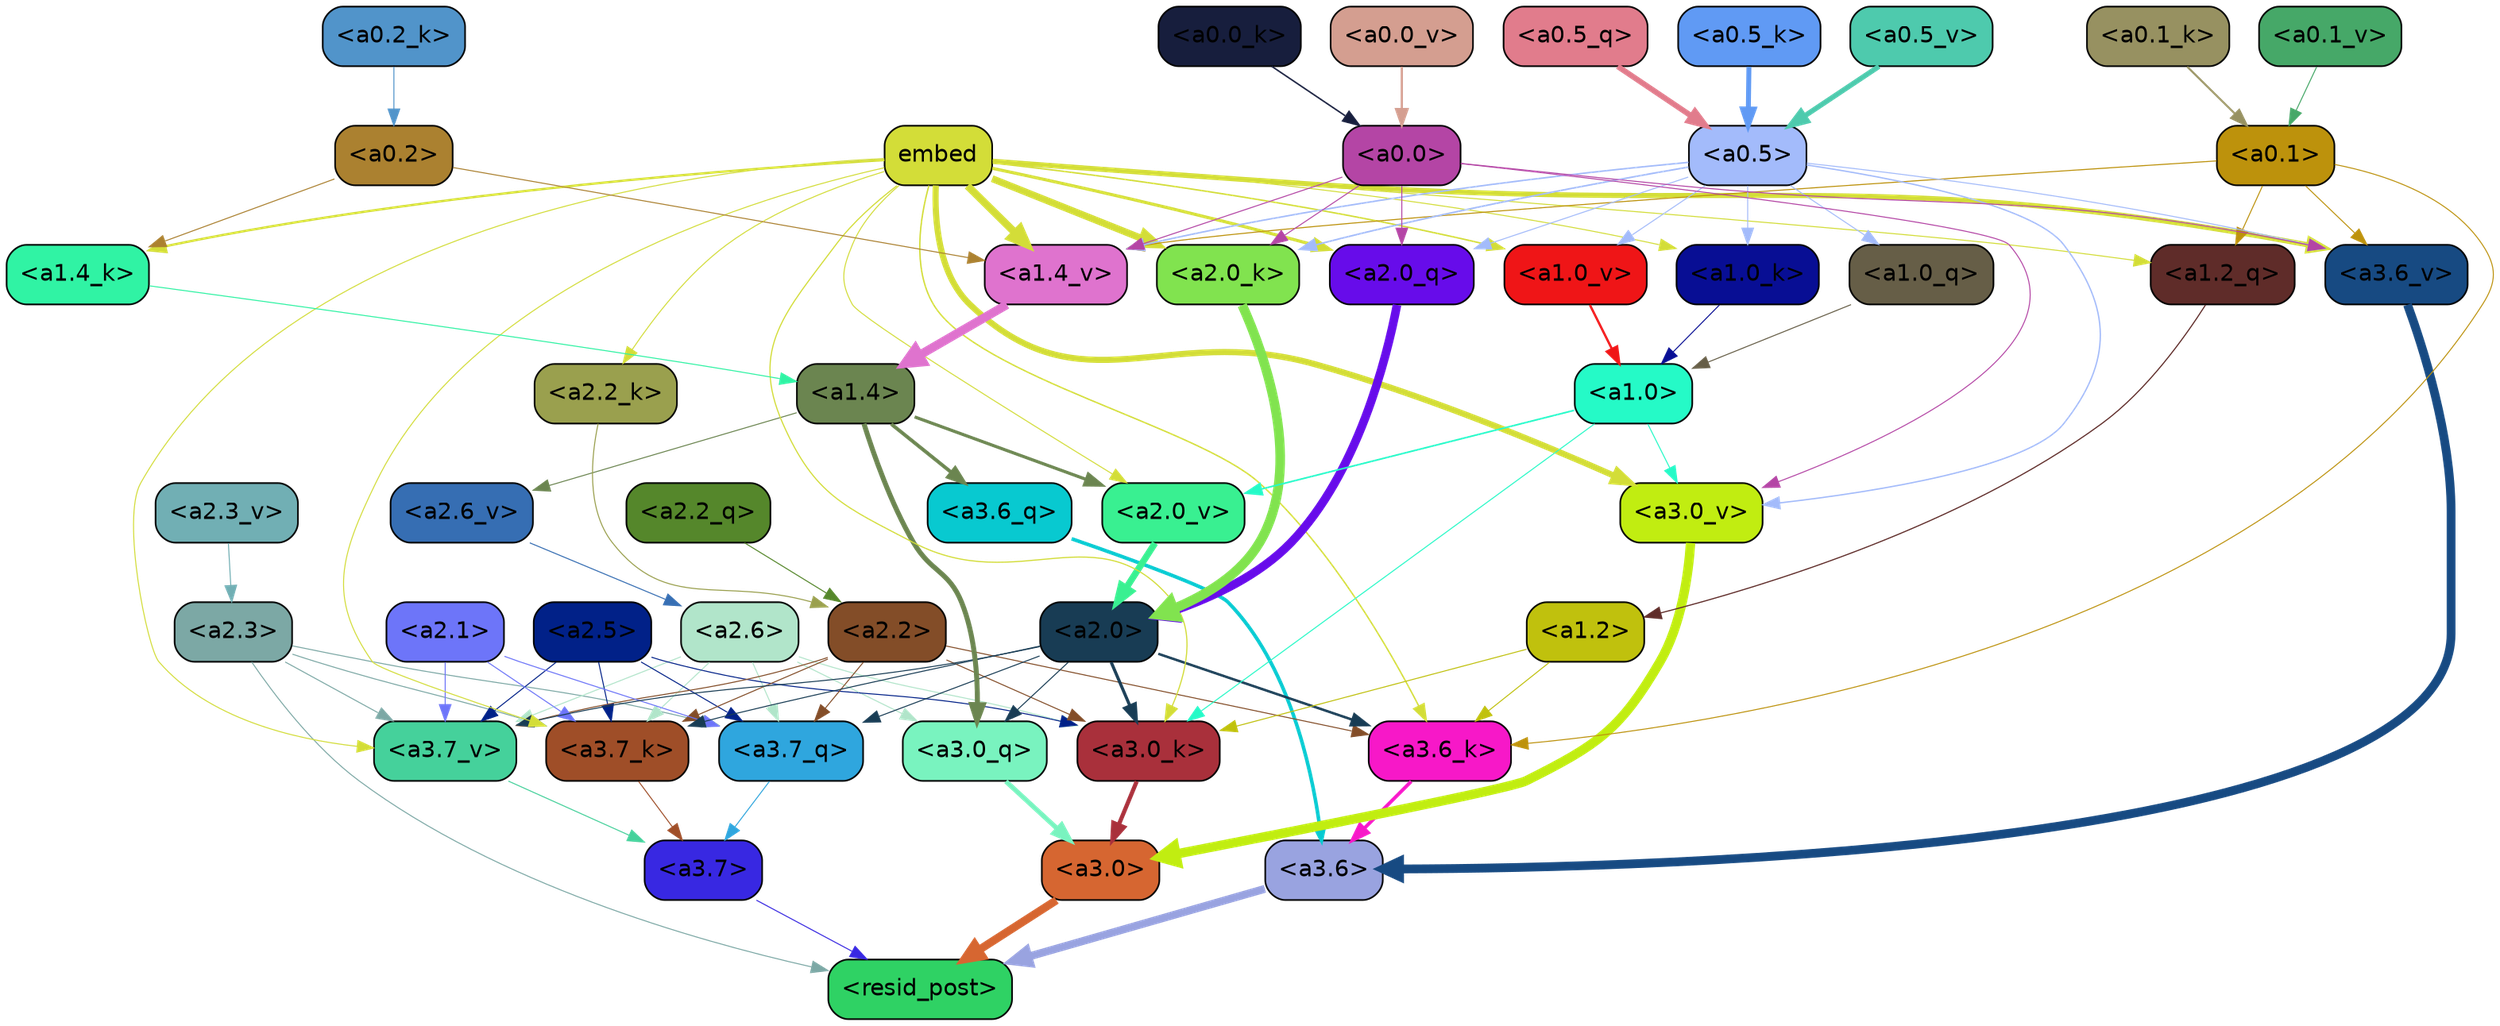 strict digraph "" {
	graph [bgcolor=transparent,
		layout=dot,
		overlap=false,
		splines=true
	];
	"<a3.7>"	[color=black,
		fillcolor="#3828e2",
		fontname=Helvetica,
		shape=box,
		style="filled, rounded"];
	"<resid_post>"	[color=black,
		fillcolor="#2fd264",
		fontname=Helvetica,
		shape=box,
		style="filled, rounded"];
	"<a3.7>" -> "<resid_post>"	[color="#3828e2",
		penwidth=0.6];
	"<a3.6>"	[color=black,
		fillcolor="#99a3e0",
		fontname=Helvetica,
		shape=box,
		style="filled, rounded"];
	"<a3.6>" -> "<resid_post>"	[color="#99a3e0",
		penwidth=4.752790808677673];
	"<a3.0>"	[color=black,
		fillcolor="#d66631",
		fontname=Helvetica,
		shape=box,
		style="filled, rounded"];
	"<a3.0>" -> "<resid_post>"	[color="#d66631",
		penwidth=4.897669434547424];
	"<a2.3>"	[color=black,
		fillcolor="#7ca8a5",
		fontname=Helvetica,
		shape=box,
		style="filled, rounded"];
	"<a2.3>" -> "<resid_post>"	[color="#7ca8a5",
		penwidth=0.6];
	"<a3.7_q>"	[color=black,
		fillcolor="#2fa6de",
		fontname=Helvetica,
		shape=box,
		style="filled, rounded"];
	"<a2.3>" -> "<a3.7_q>"	[color="#7ca8a5",
		penwidth=0.6];
	"<a3.7_k>"	[color=black,
		fillcolor="#9f4e28",
		fontname=Helvetica,
		shape=box,
		style="filled, rounded"];
	"<a2.3>" -> "<a3.7_k>"	[color="#7ca8a5",
		penwidth=0.6];
	"<a3.7_v>"	[color=black,
		fillcolor="#45d19b",
		fontname=Helvetica,
		shape=box,
		style="filled, rounded"];
	"<a2.3>" -> "<a3.7_v>"	[color="#7ca8a5",
		penwidth=0.6];
	"<a3.7_q>" -> "<a3.7>"	[color="#2fa6de",
		penwidth=0.6];
	"<a3.6_q>"	[color=black,
		fillcolor="#08c9d0",
		fontname=Helvetica,
		shape=box,
		style="filled, rounded"];
	"<a3.6_q>" -> "<a3.6>"	[color="#08c9d0",
		penwidth=2.160832464694977];
	"<a3.0_q>"	[color=black,
		fillcolor="#79f3bf",
		fontname=Helvetica,
		shape=box,
		style="filled, rounded"];
	"<a3.0_q>" -> "<a3.0>"	[color="#79f3bf",
		penwidth=2.870753765106201];
	"<a3.7_k>" -> "<a3.7>"	[color="#9f4e28",
		penwidth=0.6];
	"<a3.6_k>"	[color=black,
		fillcolor="#f718c8",
		fontname=Helvetica,
		shape=box,
		style="filled, rounded"];
	"<a3.6_k>" -> "<a3.6>"	[color="#f718c8",
		penwidth=2.13908451795578];
	"<a3.0_k>"	[color=black,
		fillcolor="#a9303b",
		fontname=Helvetica,
		shape=box,
		style="filled, rounded"];
	"<a3.0_k>" -> "<a3.0>"	[color="#a9303b",
		penwidth=2.520303964614868];
	"<a3.7_v>" -> "<a3.7>"	[color="#45d19b",
		penwidth=0.6];
	"<a3.6_v>"	[color=black,
		fillcolor="#174a82",
		fontname=Helvetica,
		shape=box,
		style="filled, rounded"];
	"<a3.6_v>" -> "<a3.6>"	[color="#174a82",
		penwidth=5.297133803367615];
	"<a3.0_v>"	[color=black,
		fillcolor="#c1ed11",
		fontname=Helvetica,
		shape=box,
		style="filled, rounded"];
	"<a3.0_v>" -> "<a3.0>"	[color="#c1ed11",
		penwidth=5.680712580680847];
	"<a2.6>"	[color=black,
		fillcolor="#b1e5ca",
		fontname=Helvetica,
		shape=box,
		style="filled, rounded"];
	"<a2.6>" -> "<a3.7_q>"	[color="#b1e5ca",
		penwidth=0.6];
	"<a2.6>" -> "<a3.0_q>"	[color="#b1e5ca",
		penwidth=0.6];
	"<a2.6>" -> "<a3.7_k>"	[color="#b1e5ca",
		penwidth=0.6];
	"<a2.6>" -> "<a3.0_k>"	[color="#b1e5ca",
		penwidth=0.6];
	"<a2.6>" -> "<a3.7_v>"	[color="#b1e5ca",
		penwidth=0.6];
	"<a2.5>"	[color=black,
		fillcolor="#012188",
		fontname=Helvetica,
		shape=box,
		style="filled, rounded"];
	"<a2.5>" -> "<a3.7_q>"	[color="#012188",
		penwidth=0.6];
	"<a2.5>" -> "<a3.7_k>"	[color="#012188",
		penwidth=0.6];
	"<a2.5>" -> "<a3.0_k>"	[color="#012188",
		penwidth=0.6];
	"<a2.5>" -> "<a3.7_v>"	[color="#012188",
		penwidth=0.6];
	"<a2.2>"	[color=black,
		fillcolor="#834d28",
		fontname=Helvetica,
		shape=box,
		style="filled, rounded"];
	"<a2.2>" -> "<a3.7_q>"	[color="#834d28",
		penwidth=0.6];
	"<a2.2>" -> "<a3.7_k>"	[color="#834d28",
		penwidth=0.6];
	"<a2.2>" -> "<a3.6_k>"	[color="#834d28",
		penwidth=0.6];
	"<a2.2>" -> "<a3.0_k>"	[color="#834d28",
		penwidth=0.6];
	"<a2.2>" -> "<a3.7_v>"	[color="#834d28",
		penwidth=0.6];
	"<a2.1>"	[color=black,
		fillcolor="#6d75f9",
		fontname=Helvetica,
		shape=box,
		style="filled, rounded"];
	"<a2.1>" -> "<a3.7_q>"	[color="#6d75f9",
		penwidth=0.6];
	"<a2.1>" -> "<a3.7_k>"	[color="#6d75f9",
		penwidth=0.6];
	"<a2.1>" -> "<a3.7_v>"	[color="#6d75f9",
		penwidth=0.6];
	"<a2.0>"	[color=black,
		fillcolor="#183c54",
		fontname=Helvetica,
		shape=box,
		style="filled, rounded"];
	"<a2.0>" -> "<a3.7_q>"	[color="#183c54",
		penwidth=0.6];
	"<a2.0>" -> "<a3.0_q>"	[color="#183c54",
		penwidth=0.6];
	"<a2.0>" -> "<a3.7_k>"	[color="#183c54",
		penwidth=0.6];
	"<a2.0>" -> "<a3.6_k>"	[color="#183c54",
		penwidth=1.4811622872948647];
	"<a2.0>" -> "<a3.0_k>"	[color="#183c54",
		penwidth=1.8632715698331594];
	"<a2.0>" -> "<a3.7_v>"	[color="#183c54",
		penwidth=0.6];
	"<a1.4>"	[color=black,
		fillcolor="#6b8550",
		fontname=Helvetica,
		shape=box,
		style="filled, rounded"];
	"<a1.4>" -> "<a3.6_q>"	[color="#6b8550",
		penwidth=2.1468575447797775];
	"<a1.4>" -> "<a3.0_q>"	[color="#6b8550",
		penwidth=3.0006065368652344];
	"<a2.6_v>"	[color=black,
		fillcolor="#366eb3",
		fontname=Helvetica,
		shape=box,
		style="filled, rounded"];
	"<a1.4>" -> "<a2.6_v>"	[color="#6b8550",
		penwidth=0.6];
	"<a2.0_v>"	[color=black,
		fillcolor="#39f091",
		fontname=Helvetica,
		shape=box,
		style="filled, rounded"];
	"<a1.4>" -> "<a2.0_v>"	[color="#6b8550",
		penwidth=1.8759949803352356];
	embed	[color=black,
		fillcolor="#d3dd38",
		fontname=Helvetica,
		shape=box,
		style="filled, rounded"];
	embed -> "<a3.7_k>"	[color="#d3dd38",
		penwidth=0.6];
	embed -> "<a3.6_k>"	[color="#d3dd38",
		penwidth=0.8410270567983389];
	embed -> "<a3.0_k>"	[color="#d3dd38",
		penwidth=0.691851794719696];
	embed -> "<a3.7_v>"	[color="#d3dd38",
		penwidth=0.6];
	embed -> "<a3.6_v>"	[color="#d3dd38",
		penwidth=3.0758190751075745];
	embed -> "<a3.0_v>"	[color="#d3dd38",
		penwidth=3.6927278637886047];
	"<a2.0_q>"	[color=black,
		fillcolor="#670cea",
		fontname=Helvetica,
		shape=box,
		style="filled, rounded"];
	embed -> "<a2.0_q>"	[color="#d3dd38",
		penwidth=1.8617419600486755];
	"<a2.2_k>"	[color=black,
		fillcolor="#9aa04e",
		fontname=Helvetica,
		shape=box,
		style="filled, rounded"];
	embed -> "<a2.2_k>"	[color="#d3dd38",
		penwidth=0.6];
	"<a2.0_k>"	[color=black,
		fillcolor="#81e34f",
		fontname=Helvetica,
		shape=box,
		style="filled, rounded"];
	embed -> "<a2.0_k>"	[color="#d3dd38",
		penwidth=4.189224064350128];
	embed -> "<a2.0_v>"	[color="#d3dd38",
		penwidth=0.6];
	"<a1.2_q>"	[color=black,
		fillcolor="#5f2c29",
		fontname=Helvetica,
		shape=box,
		style="filled, rounded"];
	embed -> "<a1.2_q>"	[color="#d3dd38",
		penwidth=0.603080153465271];
	"<a1.4_k>"	[color=black,
		fillcolor="#30f3a4",
		fontname=Helvetica,
		shape=box,
		style="filled, rounded"];
	embed -> "<a1.4_k>"	[color="#d3dd38",
		penwidth=1.3883130550384521];
	"<a1.0_k>"	[color=black,
		fillcolor="#080e94",
		fontname=Helvetica,
		shape=box,
		style="filled, rounded"];
	embed -> "<a1.0_k>"	[color="#d3dd38",
		penwidth=0.6];
	"<a1.4_v>"	[color=black,
		fillcolor="#df73ce",
		fontname=Helvetica,
		shape=box,
		style="filled, rounded"];
	embed -> "<a1.4_v>"	[color="#d3dd38",
		penwidth=4.585226953029633];
	"<a1.0_v>"	[color=black,
		fillcolor="#ef1517",
		fontname=Helvetica,
		shape=box,
		style="filled, rounded"];
	embed -> "<a1.0_v>"	[color="#d3dd38",
		penwidth=0.8794136047363281];
	"<a1.2>"	[color=black,
		fillcolor="#c0c10d",
		fontname=Helvetica,
		shape=box,
		style="filled, rounded"];
	"<a1.2>" -> "<a3.6_k>"	[color="#c0c10d",
		penwidth=0.6];
	"<a1.2>" -> "<a3.0_k>"	[color="#c0c10d",
		penwidth=0.6];
	"<a0.1>"	[color=black,
		fillcolor="#bd920c",
		fontname=Helvetica,
		shape=box,
		style="filled, rounded"];
	"<a0.1>" -> "<a3.6_k>"	[color="#bd920c",
		penwidth=0.6];
	"<a0.1>" -> "<a3.6_v>"	[color="#bd920c",
		penwidth=0.6];
	"<a0.1>" -> "<a1.2_q>"	[color="#bd920c",
		penwidth=0.6];
	"<a0.1>" -> "<a1.4_v>"	[color="#bd920c",
		penwidth=0.6243228018283844];
	"<a1.0>"	[color=black,
		fillcolor="#25fac7",
		fontname=Helvetica,
		shape=box,
		style="filled, rounded"];
	"<a1.0>" -> "<a3.0_k>"	[color="#25fac7",
		penwidth=0.6];
	"<a1.0>" -> "<a3.0_v>"	[color="#25fac7",
		penwidth=0.6];
	"<a1.0>" -> "<a2.0_v>"	[color="#25fac7",
		penwidth=0.9620223194360733];
	"<a0.5>"	[color=black,
		fillcolor="#a3bbfb",
		fontname=Helvetica,
		shape=box,
		style="filled, rounded"];
	"<a0.5>" -> "<a3.6_v>"	[color="#a3bbfb",
		penwidth=0.6];
	"<a0.5>" -> "<a3.0_v>"	[color="#a3bbfb",
		penwidth=0.8028683364391327];
	"<a0.5>" -> "<a2.0_q>"	[color="#a3bbfb",
		penwidth=0.6];
	"<a0.5>" -> "<a2.0_k>"	[color="#a3bbfb",
		penwidth=0.9350990951061249];
	"<a1.0_q>"	[color=black,
		fillcolor="#665e47",
		fontname=Helvetica,
		shape=box,
		style="filled, rounded"];
	"<a0.5>" -> "<a1.0_q>"	[color="#a3bbfb",
		penwidth=0.6];
	"<a0.5>" -> "<a1.0_k>"	[color="#a3bbfb",
		penwidth=0.6];
	"<a0.5>" -> "<a1.4_v>"	[color="#a3bbfb",
		penwidth=0.9007003456354141];
	"<a0.5>" -> "<a1.0_v>"	[color="#a3bbfb",
		penwidth=0.6];
	"<a0.0>"	[color=black,
		fillcolor="#b445a5",
		fontname=Helvetica,
		shape=box,
		style="filled, rounded"];
	"<a0.0>" -> "<a3.6_v>"	[color="#b445a5",
		penwidth=0.6];
	"<a0.0>" -> "<a3.0_v>"	[color="#b445a5",
		penwidth=0.6];
	"<a0.0>" -> "<a2.0_q>"	[color="#b445a5",
		penwidth=0.6];
	"<a0.0>" -> "<a2.0_k>"	[color="#b445a5",
		penwidth=0.6];
	"<a0.0>" -> "<a1.4_v>"	[color="#b445a5",
		penwidth=0.6];
	"<a2.2_q>"	[color=black,
		fillcolor="#55872b",
		fontname=Helvetica,
		shape=box,
		style="filled, rounded"];
	"<a2.2_q>" -> "<a2.2>"	[color="#55872b",
		penwidth=0.6];
	"<a2.0_q>" -> "<a2.0>"	[color="#670cea",
		penwidth=5.1847569942474365];
	"<a2.2_k>" -> "<a2.2>"	[color="#9aa04e",
		penwidth=0.6149471998214722];
	"<a2.0_k>" -> "<a2.0>"	[color="#81e34f",
		penwidth=5.773491740226746];
	"<a2.6_v>" -> "<a2.6>"	[color="#366eb3",
		penwidth=0.6];
	"<a2.3_v>"	[color=black,
		fillcolor="#71afb4",
		fontname=Helvetica,
		shape=box,
		style="filled, rounded"];
	"<a2.3_v>" -> "<a2.3>"	[color="#71afb4",
		penwidth=0.6];
	"<a2.0_v>" -> "<a2.0>"	[color="#39f091",
		penwidth=3.9731863737106323];
	"<a1.2_q>" -> "<a1.2>"	[color="#5f2c29",
		penwidth=0.6863181293010712];
	"<a1.0_q>" -> "<a1.0>"	[color="#665e47",
		penwidth=0.6];
	"<a1.4_k>" -> "<a1.4>"	[color="#30f3a4",
		penwidth=0.6];
	"<a1.0_k>" -> "<a1.0>"	[color="#080e94",
		penwidth=0.6];
	"<a1.4_v>" -> "<a1.4>"	[color="#df73ce",
		penwidth=5.299546539783478];
	"<a1.0_v>" -> "<a1.0>"	[color="#ef1517",
		penwidth=1.3690393567085266];
	"<a0.2>"	[color=black,
		fillcolor="#ab8130",
		fontname=Helvetica,
		shape=box,
		style="filled, rounded"];
	"<a0.2>" -> "<a1.4_k>"	[color="#ab8130",
		penwidth=0.6];
	"<a0.2>" -> "<a1.4_v>"	[color="#ab8130",
		penwidth=0.6];
	"<a0.5_q>"	[color=black,
		fillcolor="#e17c8c",
		fontname=Helvetica,
		shape=box,
		style="filled, rounded"];
	"<a0.5_q>" -> "<a0.5>"	[color="#e17c8c",
		penwidth=3.3617979288101196];
	"<a0.5_k>"	[color=black,
		fillcolor="#609af4",
		fontname=Helvetica,
		shape=box,
		style="filled, rounded"];
	"<a0.5_k>" -> "<a0.5>"	[color="#609af4",
		penwidth=2.9678943157196045];
	"<a0.2_k>"	[color=black,
		fillcolor="#5194ca",
		fontname=Helvetica,
		shape=box,
		style="filled, rounded"];
	"<a0.2_k>" -> "<a0.2>"	[color="#5194ca",
		penwidth=0.6];
	"<a0.1_k>"	[color=black,
		fillcolor="#979161",
		fontname=Helvetica,
		shape=box,
		style="filled, rounded"];
	"<a0.1_k>" -> "<a0.1>"	[color="#979161",
		penwidth=1.1911210417747498];
	"<a0.0_k>"	[color=black,
		fillcolor="#171e3d",
		fontname=Helvetica,
		shape=box,
		style="filled, rounded"];
	"<a0.0_k>" -> "<a0.0>"	[color="#171e3d",
		penwidth=0.8891661167144775];
	"<a0.5_v>"	[color=black,
		fillcolor="#4ecaad",
		fontname=Helvetica,
		shape=box,
		style="filled, rounded"];
	"<a0.5_v>" -> "<a0.5>"	[color="#4ecaad",
		penwidth=3.087551772594452];
	"<a0.1_v>"	[color=black,
		fillcolor="#46a868",
		fontname=Helvetica,
		shape=box,
		style="filled, rounded"];
	"<a0.1_v>" -> "<a0.1>"	[color="#46a868",
		penwidth=0.6];
	"<a0.0_v>"	[color=black,
		fillcolor="#d49e90",
		fontname=Helvetica,
		shape=box,
		style="filled, rounded"];
	"<a0.0_v>" -> "<a0.0>"	[color="#d49e90",
		penwidth=1.3224871754646301];
}
